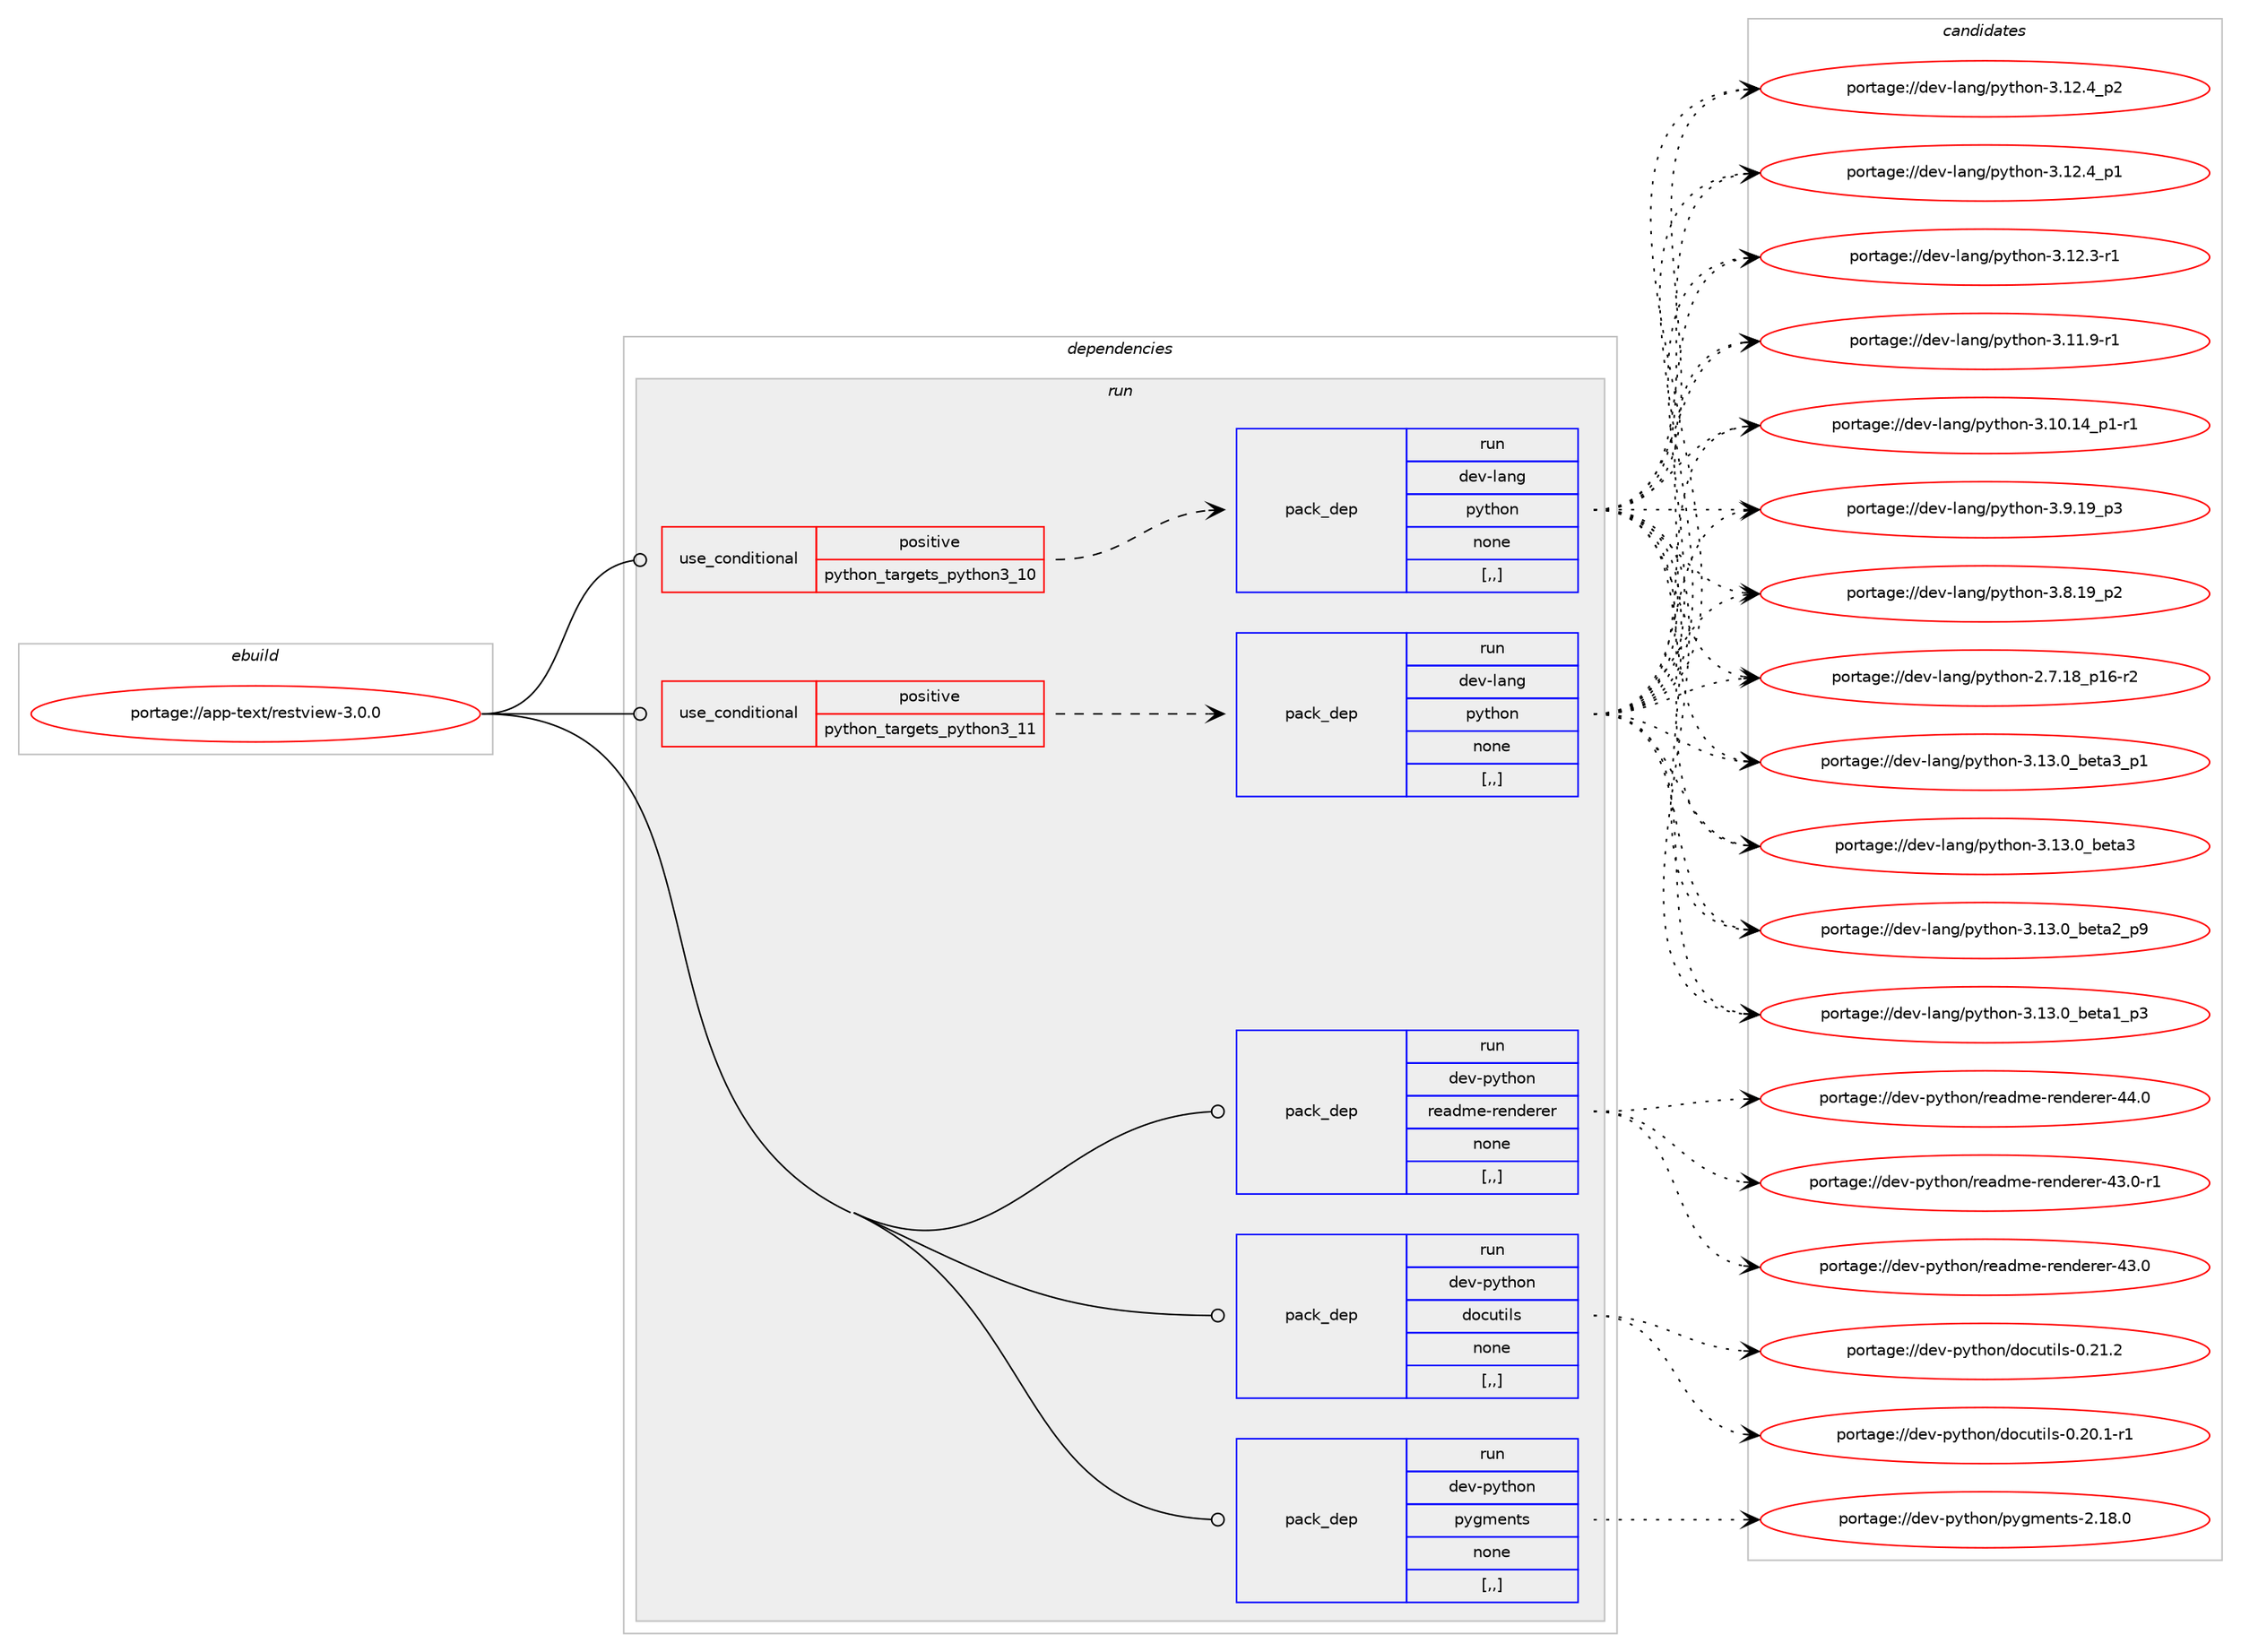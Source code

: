 digraph prolog {

# *************
# Graph options
# *************

newrank=true;
concentrate=true;
compound=true;
graph [rankdir=LR,fontname=Helvetica,fontsize=10,ranksep=1.5];#, ranksep=2.5, nodesep=0.2];
edge  [arrowhead=vee];
node  [fontname=Helvetica,fontsize=10];

# **********
# The ebuild
# **********

subgraph cluster_leftcol {
color=gray;
label=<<i>ebuild</i>>;
id [label="portage://app-text/restview-3.0.0", color=red, width=4, href="../app-text/restview-3.0.0.svg"];
}

# ****************
# The dependencies
# ****************

subgraph cluster_midcol {
color=gray;
label=<<i>dependencies</i>>;
subgraph cluster_compile {
fillcolor="#eeeeee";
style=filled;
label=<<i>compile</i>>;
}
subgraph cluster_compileandrun {
fillcolor="#eeeeee";
style=filled;
label=<<i>compile and run</i>>;
}
subgraph cluster_run {
fillcolor="#eeeeee";
style=filled;
label=<<i>run</i>>;
subgraph cond15778 {
dependency58647 [label=<<TABLE BORDER="0" CELLBORDER="1" CELLSPACING="0" CELLPADDING="4"><TR><TD ROWSPAN="3" CELLPADDING="10">use_conditional</TD></TR><TR><TD>positive</TD></TR><TR><TD>python_targets_python3_10</TD></TR></TABLE>>, shape=none, color=red];
subgraph pack42358 {
dependency58648 [label=<<TABLE BORDER="0" CELLBORDER="1" CELLSPACING="0" CELLPADDING="4" WIDTH="220"><TR><TD ROWSPAN="6" CELLPADDING="30">pack_dep</TD></TR><TR><TD WIDTH="110">run</TD></TR><TR><TD>dev-lang</TD></TR><TR><TD>python</TD></TR><TR><TD>none</TD></TR><TR><TD>[,,]</TD></TR></TABLE>>, shape=none, color=blue];
}
dependency58647:e -> dependency58648:w [weight=20,style="dashed",arrowhead="vee"];
}
id:e -> dependency58647:w [weight=20,style="solid",arrowhead="odot"];
subgraph cond15779 {
dependency58649 [label=<<TABLE BORDER="0" CELLBORDER="1" CELLSPACING="0" CELLPADDING="4"><TR><TD ROWSPAN="3" CELLPADDING="10">use_conditional</TD></TR><TR><TD>positive</TD></TR><TR><TD>python_targets_python3_11</TD></TR></TABLE>>, shape=none, color=red];
subgraph pack42359 {
dependency58650 [label=<<TABLE BORDER="0" CELLBORDER="1" CELLSPACING="0" CELLPADDING="4" WIDTH="220"><TR><TD ROWSPAN="6" CELLPADDING="30">pack_dep</TD></TR><TR><TD WIDTH="110">run</TD></TR><TR><TD>dev-lang</TD></TR><TR><TD>python</TD></TR><TR><TD>none</TD></TR><TR><TD>[,,]</TD></TR></TABLE>>, shape=none, color=blue];
}
dependency58649:e -> dependency58650:w [weight=20,style="dashed",arrowhead="vee"];
}
id:e -> dependency58649:w [weight=20,style="solid",arrowhead="odot"];
subgraph pack42360 {
dependency58651 [label=<<TABLE BORDER="0" CELLBORDER="1" CELLSPACING="0" CELLPADDING="4" WIDTH="220"><TR><TD ROWSPAN="6" CELLPADDING="30">pack_dep</TD></TR><TR><TD WIDTH="110">run</TD></TR><TR><TD>dev-python</TD></TR><TR><TD>docutils</TD></TR><TR><TD>none</TD></TR><TR><TD>[,,]</TD></TR></TABLE>>, shape=none, color=blue];
}
id:e -> dependency58651:w [weight=20,style="solid",arrowhead="odot"];
subgraph pack42361 {
dependency58652 [label=<<TABLE BORDER="0" CELLBORDER="1" CELLSPACING="0" CELLPADDING="4" WIDTH="220"><TR><TD ROWSPAN="6" CELLPADDING="30">pack_dep</TD></TR><TR><TD WIDTH="110">run</TD></TR><TR><TD>dev-python</TD></TR><TR><TD>pygments</TD></TR><TR><TD>none</TD></TR><TR><TD>[,,]</TD></TR></TABLE>>, shape=none, color=blue];
}
id:e -> dependency58652:w [weight=20,style="solid",arrowhead="odot"];
subgraph pack42362 {
dependency58653 [label=<<TABLE BORDER="0" CELLBORDER="1" CELLSPACING="0" CELLPADDING="4" WIDTH="220"><TR><TD ROWSPAN="6" CELLPADDING="30">pack_dep</TD></TR><TR><TD WIDTH="110">run</TD></TR><TR><TD>dev-python</TD></TR><TR><TD>readme-renderer</TD></TR><TR><TD>none</TD></TR><TR><TD>[,,]</TD></TR></TABLE>>, shape=none, color=blue];
}
id:e -> dependency58653:w [weight=20,style="solid",arrowhead="odot"];
}
}

# **************
# The candidates
# **************

subgraph cluster_choices {
rank=same;
color=gray;
label=<<i>candidates</i>>;

subgraph choice42358 {
color=black;
nodesep=1;
choice10010111845108971101034711212111610411111045514649514648959810111697519511249 [label="portage://dev-lang/python-3.13.0_beta3_p1", color=red, width=4,href="../dev-lang/python-3.13.0_beta3_p1.svg"];
choice1001011184510897110103471121211161041111104551464951464895981011169751 [label="portage://dev-lang/python-3.13.0_beta3", color=red, width=4,href="../dev-lang/python-3.13.0_beta3.svg"];
choice10010111845108971101034711212111610411111045514649514648959810111697509511257 [label="portage://dev-lang/python-3.13.0_beta2_p9", color=red, width=4,href="../dev-lang/python-3.13.0_beta2_p9.svg"];
choice10010111845108971101034711212111610411111045514649514648959810111697499511251 [label="portage://dev-lang/python-3.13.0_beta1_p3", color=red, width=4,href="../dev-lang/python-3.13.0_beta1_p3.svg"];
choice100101118451089711010347112121116104111110455146495046529511250 [label="portage://dev-lang/python-3.12.4_p2", color=red, width=4,href="../dev-lang/python-3.12.4_p2.svg"];
choice100101118451089711010347112121116104111110455146495046529511249 [label="portage://dev-lang/python-3.12.4_p1", color=red, width=4,href="../dev-lang/python-3.12.4_p1.svg"];
choice100101118451089711010347112121116104111110455146495046514511449 [label="portage://dev-lang/python-3.12.3-r1", color=red, width=4,href="../dev-lang/python-3.12.3-r1.svg"];
choice100101118451089711010347112121116104111110455146494946574511449 [label="portage://dev-lang/python-3.11.9-r1", color=red, width=4,href="../dev-lang/python-3.11.9-r1.svg"];
choice100101118451089711010347112121116104111110455146494846495295112494511449 [label="portage://dev-lang/python-3.10.14_p1-r1", color=red, width=4,href="../dev-lang/python-3.10.14_p1-r1.svg"];
choice100101118451089711010347112121116104111110455146574649579511251 [label="portage://dev-lang/python-3.9.19_p3", color=red, width=4,href="../dev-lang/python-3.9.19_p3.svg"];
choice100101118451089711010347112121116104111110455146564649579511250 [label="portage://dev-lang/python-3.8.19_p2", color=red, width=4,href="../dev-lang/python-3.8.19_p2.svg"];
choice100101118451089711010347112121116104111110455046554649569511249544511450 [label="portage://dev-lang/python-2.7.18_p16-r2", color=red, width=4,href="../dev-lang/python-2.7.18_p16-r2.svg"];
dependency58648:e -> choice10010111845108971101034711212111610411111045514649514648959810111697519511249:w [style=dotted,weight="100"];
dependency58648:e -> choice1001011184510897110103471121211161041111104551464951464895981011169751:w [style=dotted,weight="100"];
dependency58648:e -> choice10010111845108971101034711212111610411111045514649514648959810111697509511257:w [style=dotted,weight="100"];
dependency58648:e -> choice10010111845108971101034711212111610411111045514649514648959810111697499511251:w [style=dotted,weight="100"];
dependency58648:e -> choice100101118451089711010347112121116104111110455146495046529511250:w [style=dotted,weight="100"];
dependency58648:e -> choice100101118451089711010347112121116104111110455146495046529511249:w [style=dotted,weight="100"];
dependency58648:e -> choice100101118451089711010347112121116104111110455146495046514511449:w [style=dotted,weight="100"];
dependency58648:e -> choice100101118451089711010347112121116104111110455146494946574511449:w [style=dotted,weight="100"];
dependency58648:e -> choice100101118451089711010347112121116104111110455146494846495295112494511449:w [style=dotted,weight="100"];
dependency58648:e -> choice100101118451089711010347112121116104111110455146574649579511251:w [style=dotted,weight="100"];
dependency58648:e -> choice100101118451089711010347112121116104111110455146564649579511250:w [style=dotted,weight="100"];
dependency58648:e -> choice100101118451089711010347112121116104111110455046554649569511249544511450:w [style=dotted,weight="100"];
}
subgraph choice42359 {
color=black;
nodesep=1;
choice10010111845108971101034711212111610411111045514649514648959810111697519511249 [label="portage://dev-lang/python-3.13.0_beta3_p1", color=red, width=4,href="../dev-lang/python-3.13.0_beta3_p1.svg"];
choice1001011184510897110103471121211161041111104551464951464895981011169751 [label="portage://dev-lang/python-3.13.0_beta3", color=red, width=4,href="../dev-lang/python-3.13.0_beta3.svg"];
choice10010111845108971101034711212111610411111045514649514648959810111697509511257 [label="portage://dev-lang/python-3.13.0_beta2_p9", color=red, width=4,href="../dev-lang/python-3.13.0_beta2_p9.svg"];
choice10010111845108971101034711212111610411111045514649514648959810111697499511251 [label="portage://dev-lang/python-3.13.0_beta1_p3", color=red, width=4,href="../dev-lang/python-3.13.0_beta1_p3.svg"];
choice100101118451089711010347112121116104111110455146495046529511250 [label="portage://dev-lang/python-3.12.4_p2", color=red, width=4,href="../dev-lang/python-3.12.4_p2.svg"];
choice100101118451089711010347112121116104111110455146495046529511249 [label="portage://dev-lang/python-3.12.4_p1", color=red, width=4,href="../dev-lang/python-3.12.4_p1.svg"];
choice100101118451089711010347112121116104111110455146495046514511449 [label="portage://dev-lang/python-3.12.3-r1", color=red, width=4,href="../dev-lang/python-3.12.3-r1.svg"];
choice100101118451089711010347112121116104111110455146494946574511449 [label="portage://dev-lang/python-3.11.9-r1", color=red, width=4,href="../dev-lang/python-3.11.9-r1.svg"];
choice100101118451089711010347112121116104111110455146494846495295112494511449 [label="portage://dev-lang/python-3.10.14_p1-r1", color=red, width=4,href="../dev-lang/python-3.10.14_p1-r1.svg"];
choice100101118451089711010347112121116104111110455146574649579511251 [label="portage://dev-lang/python-3.9.19_p3", color=red, width=4,href="../dev-lang/python-3.9.19_p3.svg"];
choice100101118451089711010347112121116104111110455146564649579511250 [label="portage://dev-lang/python-3.8.19_p2", color=red, width=4,href="../dev-lang/python-3.8.19_p2.svg"];
choice100101118451089711010347112121116104111110455046554649569511249544511450 [label="portage://dev-lang/python-2.7.18_p16-r2", color=red, width=4,href="../dev-lang/python-2.7.18_p16-r2.svg"];
dependency58650:e -> choice10010111845108971101034711212111610411111045514649514648959810111697519511249:w [style=dotted,weight="100"];
dependency58650:e -> choice1001011184510897110103471121211161041111104551464951464895981011169751:w [style=dotted,weight="100"];
dependency58650:e -> choice10010111845108971101034711212111610411111045514649514648959810111697509511257:w [style=dotted,weight="100"];
dependency58650:e -> choice10010111845108971101034711212111610411111045514649514648959810111697499511251:w [style=dotted,weight="100"];
dependency58650:e -> choice100101118451089711010347112121116104111110455146495046529511250:w [style=dotted,weight="100"];
dependency58650:e -> choice100101118451089711010347112121116104111110455146495046529511249:w [style=dotted,weight="100"];
dependency58650:e -> choice100101118451089711010347112121116104111110455146495046514511449:w [style=dotted,weight="100"];
dependency58650:e -> choice100101118451089711010347112121116104111110455146494946574511449:w [style=dotted,weight="100"];
dependency58650:e -> choice100101118451089711010347112121116104111110455146494846495295112494511449:w [style=dotted,weight="100"];
dependency58650:e -> choice100101118451089711010347112121116104111110455146574649579511251:w [style=dotted,weight="100"];
dependency58650:e -> choice100101118451089711010347112121116104111110455146564649579511250:w [style=dotted,weight="100"];
dependency58650:e -> choice100101118451089711010347112121116104111110455046554649569511249544511450:w [style=dotted,weight="100"];
}
subgraph choice42360 {
color=black;
nodesep=1;
choice10010111845112121116104111110471001119911711610510811545484650494650 [label="portage://dev-python/docutils-0.21.2", color=red, width=4,href="../dev-python/docutils-0.21.2.svg"];
choice100101118451121211161041111104710011199117116105108115454846504846494511449 [label="portage://dev-python/docutils-0.20.1-r1", color=red, width=4,href="../dev-python/docutils-0.20.1-r1.svg"];
dependency58651:e -> choice10010111845112121116104111110471001119911711610510811545484650494650:w [style=dotted,weight="100"];
dependency58651:e -> choice100101118451121211161041111104710011199117116105108115454846504846494511449:w [style=dotted,weight="100"];
}
subgraph choice42361 {
color=black;
nodesep=1;
choice100101118451121211161041111104711212110310910111011611545504649564648 [label="portage://dev-python/pygments-2.18.0", color=red, width=4,href="../dev-python/pygments-2.18.0.svg"];
dependency58652:e -> choice100101118451121211161041111104711212110310910111011611545504649564648:w [style=dotted,weight="100"];
}
subgraph choice42362 {
color=black;
nodesep=1;
choice100101118451121211161041111104711410197100109101451141011101001011141011144552524648 [label="portage://dev-python/readme-renderer-44.0", color=red, width=4,href="../dev-python/readme-renderer-44.0.svg"];
choice1001011184511212111610411111047114101971001091014511410111010010111410111445525146484511449 [label="portage://dev-python/readme-renderer-43.0-r1", color=red, width=4,href="../dev-python/readme-renderer-43.0-r1.svg"];
choice100101118451121211161041111104711410197100109101451141011101001011141011144552514648 [label="portage://dev-python/readme-renderer-43.0", color=red, width=4,href="../dev-python/readme-renderer-43.0.svg"];
dependency58653:e -> choice100101118451121211161041111104711410197100109101451141011101001011141011144552524648:w [style=dotted,weight="100"];
dependency58653:e -> choice1001011184511212111610411111047114101971001091014511410111010010111410111445525146484511449:w [style=dotted,weight="100"];
dependency58653:e -> choice100101118451121211161041111104711410197100109101451141011101001011141011144552514648:w [style=dotted,weight="100"];
}
}

}
